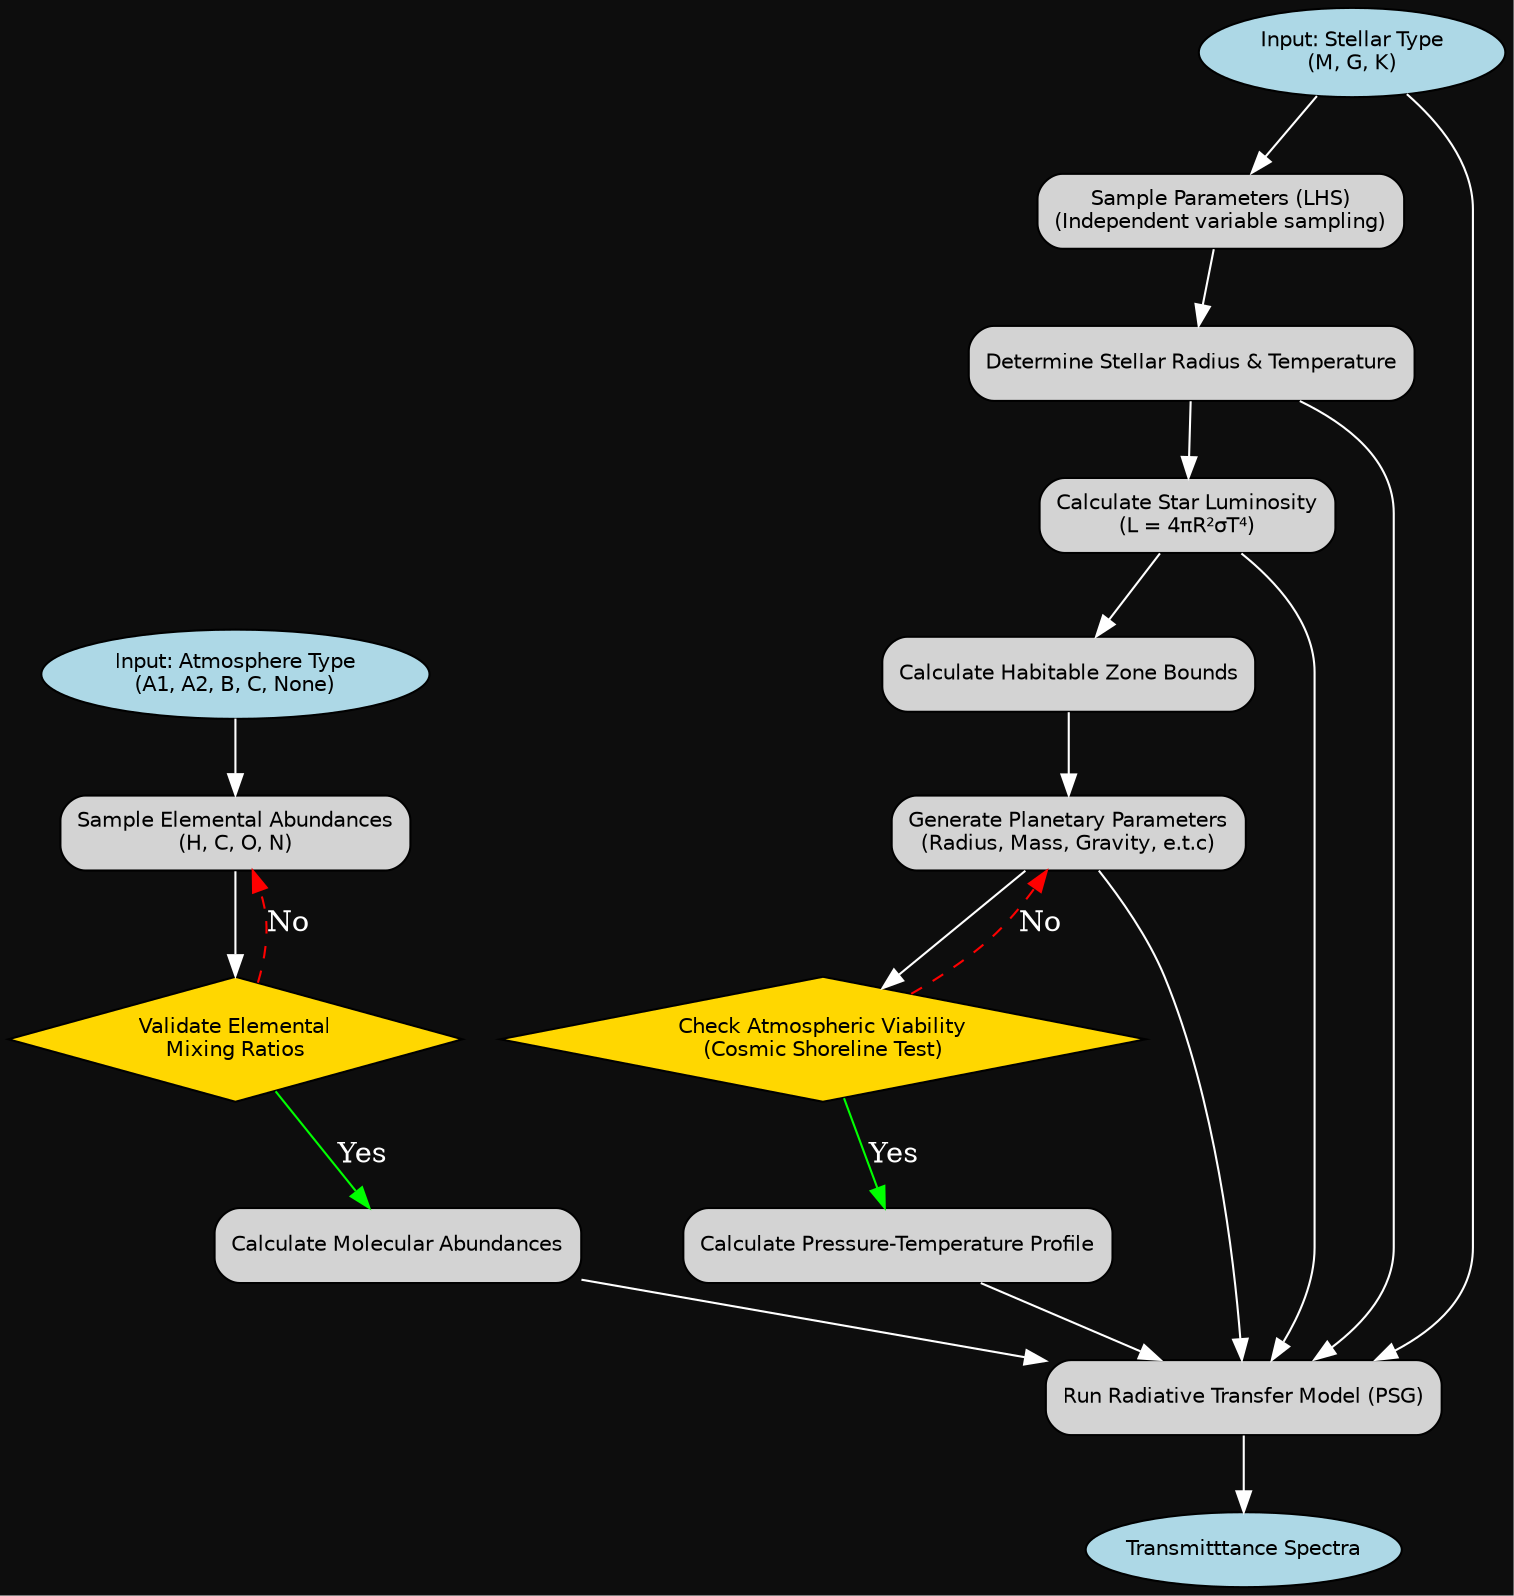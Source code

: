 digraph dataGeneration {
    rankdir=TB; 
    fontname="Helvetica";
    graph [bgcolor="#0d0d0d"];
    node [fontname="Helvetica", fontsize=10];

    //Input/Output: shape=oval, fillcolor=lightblue
    // Process: shape="rectangle",style="rounded, filled", fillcolor=lightgrey
    //Decision/check : shape=diamond, style=filled, fillcolor=gold

    //Inputs:
    atmoType [label="Input: Atmosphere Type\n(A1, A2, B, C, None)",shape=oval,style="filled", fillcolor=lightblue];
    starType [label="Input: Stellar Type\n(M, G, K)",shape=oval,style="filled",fillcolor=lightblue];

    //Processes (right side):
    lhsSample [label="Sample Parameters (LHS)\n(Independent variable sampling)",shape="rectangle",style="rounded, filled", fillcolor=lightgrey];
    radTemp [label="Determine Stellar Radius & Temperature", shape="rectangle",style="rounded, filled", fillcolor=lightgrey];
    starLum [label="Calculate Star Luminosity\n(L = 4πR²σT⁴)", shape="rectangle",style="rounded, filled", fillcolor=lightgrey];
    smaBounds [label="Calculate Habitable Zone Bounds",shape="rectangle",style="rounded, filled", fillcolor=lightgrey];
    genPlanet [label="Generate Planetary Parameters\n(Radius, Mass, Gravity, e.t.c)",shape="rectangle",style="rounded, filled", fillcolor=lightgrey];
    pt [label="Calculate Pressure-Temperature Profile",shape="rectangle",style="rounded, filled", fillcolor=lightgrey];

    //Processes (left side):
    hconSample [label="Sample Elemental Abundances\n(H, C, O, N)",shape="rectangle",style="rounded, filled", fillcolor=lightgrey];
    calcAbundance [label="Calculate Molecular Abundances",shape="rectangle",style="rounded, filled", fillcolor=lightgrey];

    //Decisions:
    atmoCheck [label="Check Atmospheric Viability\n(Cosmic Shoreline Test)",shape=diamond, style=filled, fillcolor=gold];
    mixCheck [label="Validate Elemental\nMixing Ratios",shape=diamond, style=filled, fillcolor=gold];
    
    //Final process
    psg [label="Run Radiative Transfer Model (PSG)",shape="rectangle",style="rounded, filled", fillcolor=lightgrey];

    //Output
    spectra [label="Transmitttance Spectra",shape=oval,style="filled",fillcolor=lightblue]

    //Defining flow (right side):
    starType -> lhsSample [color=white];
    lhsSample -> radTemp [color=white];
    radTemp -> starLum [color=white];
    starLum -> smaBounds [color=white];
    smaBounds -> genPlanet [color=white];
    genPlanet -> atmoCheck [color=white];

    //Decisions
    atmoCheck -> genPlanet [label="No", style=dashed, color=red,constraint=false,fontcolor=white];
    atmoCheck -> pt [label="Yes",color=green,fontcolor=white];


    //Defining flow (left side):
    atmoType -> hconSample [color=white];
    hconSample -> mixCheck [color=white];

    //Decisions
    mixCheck -> hconSample [label="No", style=dashed, color=red,constraint=false,fontcolor=white];
    mixCheck -> calcAbundance [label="Yes",color=green,fontcolor=white];

    //Final flow
    calcAbundance -> psg [color=white];
    pt -> psg [color=white];
    genPlanet -> psg [color=white];
    radTemp -> psg [color=white];
    starLum -> psg [color=white];
    starType -> psg [color=white];
    psg -> spectra [color=white];


}